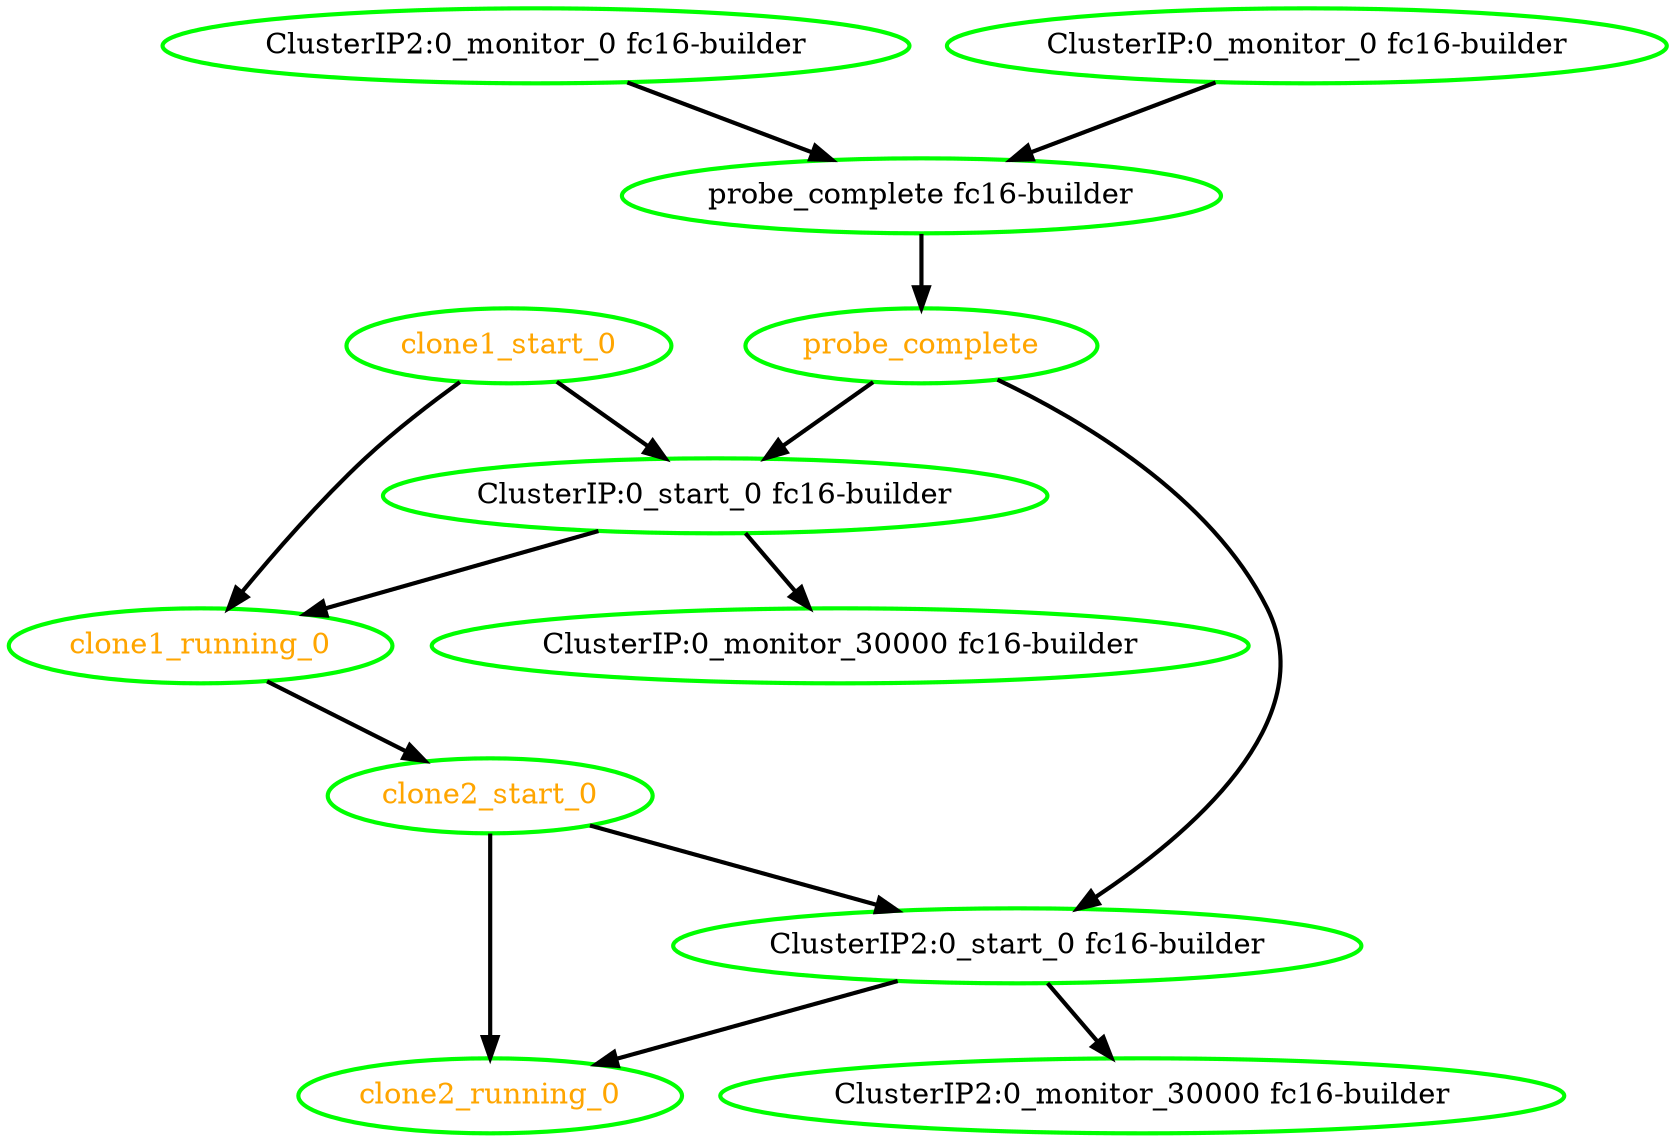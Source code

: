  digraph "g" {
"clone2_running_0" [ style=bold color="green" fontcolor="orange"]
"clone2_start_0" [ style=bold color="green" fontcolor="orange"]
"ClusterIP2:0_monitor_30000 fc16-builder" [ style=bold color="green" fontcolor="black"]
"ClusterIP2:0_start_0 fc16-builder" [ style=bold color="green" fontcolor="black"]
"clone1_running_0" [ style=bold color="green" fontcolor="orange"]
"clone1_start_0" [ style=bold color="green" fontcolor="orange"]
"ClusterIP:0_monitor_30000 fc16-builder" [ style=bold color="green" fontcolor="black"]
"ClusterIP:0_start_0 fc16-builder" [ style=bold color="green" fontcolor="black"]
"ClusterIP2:0_monitor_0 fc16-builder" [ style=bold color="green" fontcolor="black"]
"ClusterIP:0_monitor_0 fc16-builder" [ style=bold color="green" fontcolor="black"]
"probe_complete fc16-builder" [ style=bold color="green" fontcolor="black"]
"probe_complete" [ style=bold color="green" fontcolor="orange"]
"ClusterIP2:0_start_0 fc16-builder" -> "clone2_running_0" [ style = bold]
"clone2_start_0" -> "clone2_running_0" [ style = bold]
"clone1_running_0" -> "clone2_start_0" [ style = bold]
"ClusterIP2:0_start_0 fc16-builder" -> "ClusterIP2:0_monitor_30000 fc16-builder" [ style = bold]
"probe_complete" -> "ClusterIP2:0_start_0 fc16-builder" [ style = bold]
"clone2_start_0" -> "ClusterIP2:0_start_0 fc16-builder" [ style = bold]
"ClusterIP:0_start_0 fc16-builder" -> "clone1_running_0" [ style = bold]
"clone1_start_0" -> "clone1_running_0" [ style = bold]
"ClusterIP:0_start_0 fc16-builder" -> "ClusterIP:0_monitor_30000 fc16-builder" [ style = bold]
"probe_complete" -> "ClusterIP:0_start_0 fc16-builder" [ style = bold]
"clone1_start_0" -> "ClusterIP:0_start_0 fc16-builder" [ style = bold]
"ClusterIP:0_monitor_0 fc16-builder" -> "probe_complete fc16-builder" [ style = bold]
"ClusterIP2:0_monitor_0 fc16-builder" -> "probe_complete fc16-builder" [ style = bold]
"probe_complete fc16-builder" -> "probe_complete" [ style = bold]
}
